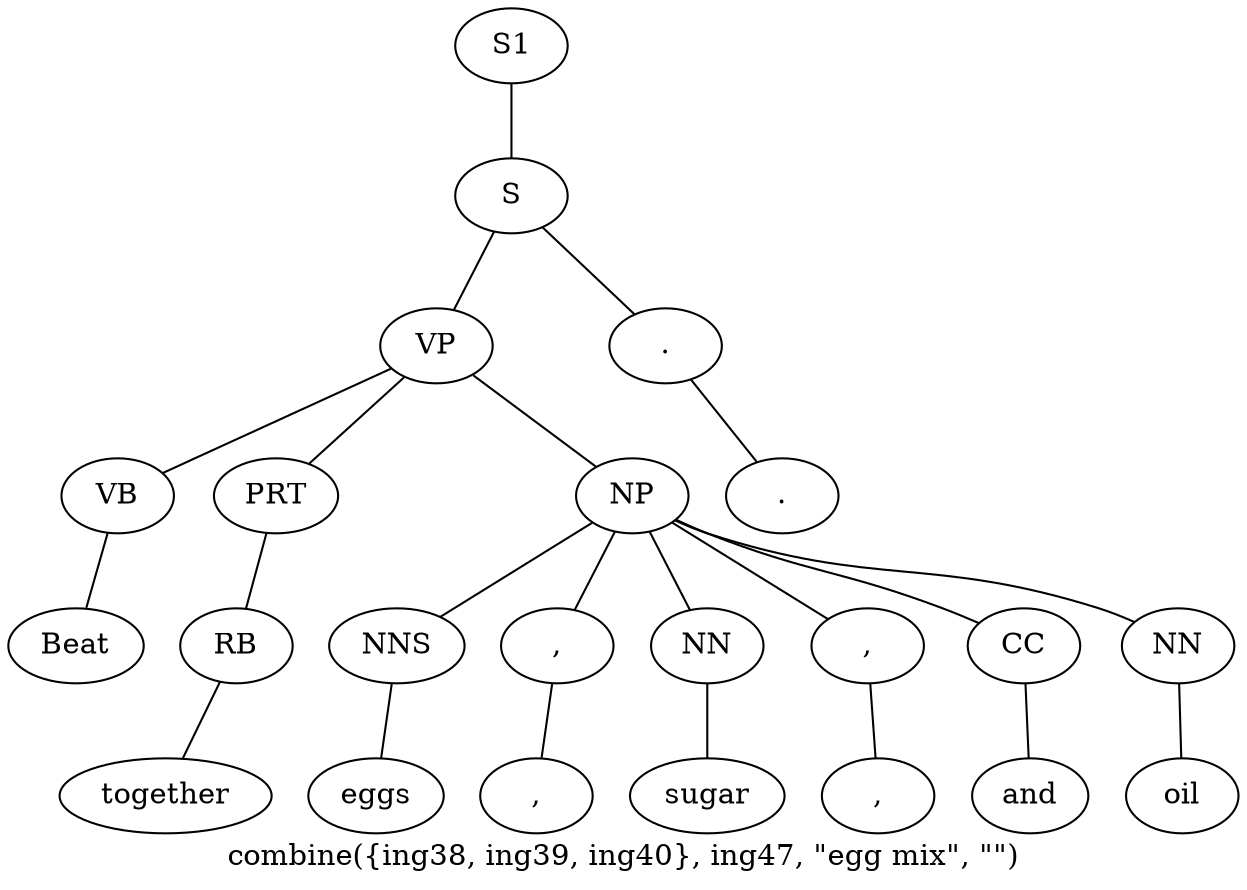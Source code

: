 graph SyntaxGraph {
	label = "combine({ing38, ing39, ing40}, ing47, \"egg mix\", \"\")";
	Node0 [label="S1"];
	Node1 [label="S"];
	Node2 [label="VP"];
	Node3 [label="VB"];
	Node4 [label="Beat"];
	Node5 [label="PRT"];
	Node6 [label="RB"];
	Node7 [label="together"];
	Node8 [label="NP"];
	Node9 [label="NNS"];
	Node10 [label="eggs"];
	Node11 [label=","];
	Node12 [label=","];
	Node13 [label="NN"];
	Node14 [label="sugar"];
	Node15 [label=","];
	Node16 [label=","];
	Node17 [label="CC"];
	Node18 [label="and"];
	Node19 [label="NN"];
	Node20 [label="oil"];
	Node21 [label="."];
	Node22 [label="."];

	Node0 -- Node1;
	Node1 -- Node2;
	Node1 -- Node21;
	Node2 -- Node3;
	Node2 -- Node5;
	Node2 -- Node8;
	Node3 -- Node4;
	Node5 -- Node6;
	Node6 -- Node7;
	Node8 -- Node9;
	Node8 -- Node11;
	Node8 -- Node13;
	Node8 -- Node15;
	Node8 -- Node17;
	Node8 -- Node19;
	Node9 -- Node10;
	Node11 -- Node12;
	Node13 -- Node14;
	Node15 -- Node16;
	Node17 -- Node18;
	Node19 -- Node20;
	Node21 -- Node22;
}